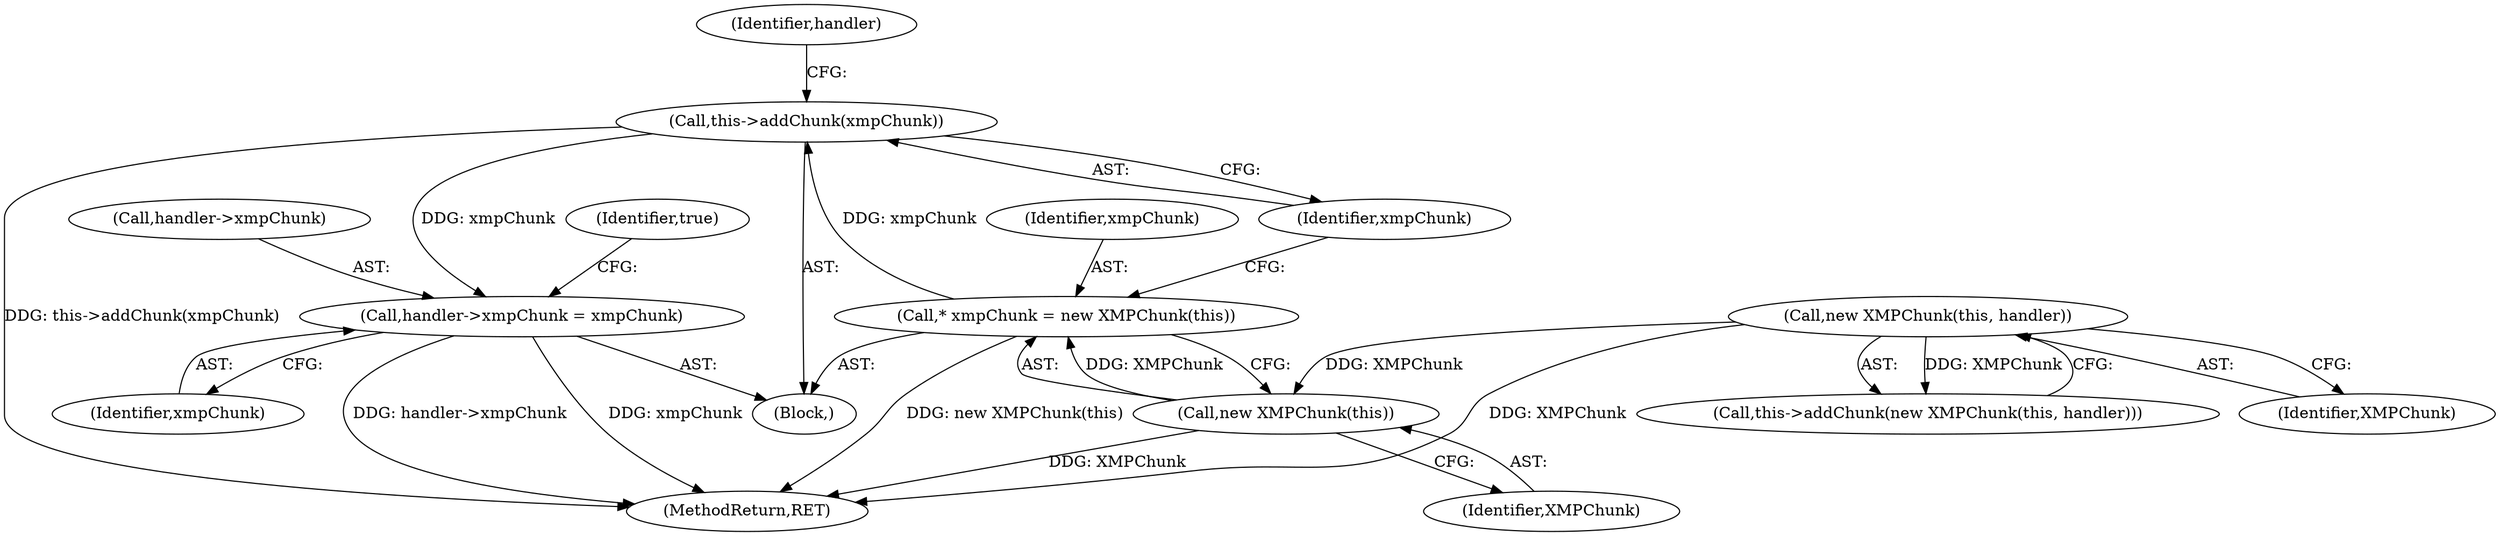 digraph "0_exempi_aabedb5e749dd59112a3fe1e8e08f2d934f56666@pointer" {
"1000370" [label="(Call,handler->xmpChunk = xmpChunk)"];
"1000368" [label="(Call,this->addChunk(xmpChunk))"];
"1000364" [label="(Call,* xmpChunk = new XMPChunk(this))"];
"1000366" [label="(Call,new XMPChunk(this))"];
"1000324" [label="(Call,new XMPChunk(this, handler))"];
"1000364" [label="(Call,* xmpChunk = new XMPChunk(this))"];
"1000376" [label="(Identifier,true)"];
"1000374" [label="(Identifier,xmpChunk)"];
"1000324" [label="(Call,new XMPChunk(this, handler))"];
"1000325" [label="(Identifier,XMPChunk)"];
"1000367" [label="(Identifier,XMPChunk)"];
"1000365" [label="(Identifier,xmpChunk)"];
"1000366" [label="(Call,new XMPChunk(this))"];
"1000370" [label="(Call,handler->xmpChunk = xmpChunk)"];
"1000323" [label="(Call,this->addChunk(new XMPChunk(this, handler)))"];
"1000372" [label="(Identifier,handler)"];
"1000371" [label="(Call,handler->xmpChunk)"];
"1000537" [label="(MethodReturn,RET)"];
"1000362" [label="(Block,)"];
"1000369" [label="(Identifier,xmpChunk)"];
"1000368" [label="(Call,this->addChunk(xmpChunk))"];
"1000370" -> "1000362"  [label="AST: "];
"1000370" -> "1000374"  [label="CFG: "];
"1000371" -> "1000370"  [label="AST: "];
"1000374" -> "1000370"  [label="AST: "];
"1000376" -> "1000370"  [label="CFG: "];
"1000370" -> "1000537"  [label="DDG: xmpChunk"];
"1000370" -> "1000537"  [label="DDG: handler->xmpChunk"];
"1000368" -> "1000370"  [label="DDG: xmpChunk"];
"1000368" -> "1000362"  [label="AST: "];
"1000368" -> "1000369"  [label="CFG: "];
"1000369" -> "1000368"  [label="AST: "];
"1000372" -> "1000368"  [label="CFG: "];
"1000368" -> "1000537"  [label="DDG: this->addChunk(xmpChunk)"];
"1000364" -> "1000368"  [label="DDG: xmpChunk"];
"1000364" -> "1000362"  [label="AST: "];
"1000364" -> "1000366"  [label="CFG: "];
"1000365" -> "1000364"  [label="AST: "];
"1000366" -> "1000364"  [label="AST: "];
"1000369" -> "1000364"  [label="CFG: "];
"1000364" -> "1000537"  [label="DDG: new XMPChunk(this)"];
"1000366" -> "1000364"  [label="DDG: XMPChunk"];
"1000366" -> "1000367"  [label="CFG: "];
"1000367" -> "1000366"  [label="AST: "];
"1000366" -> "1000537"  [label="DDG: XMPChunk"];
"1000324" -> "1000366"  [label="DDG: XMPChunk"];
"1000324" -> "1000323"  [label="AST: "];
"1000324" -> "1000325"  [label="CFG: "];
"1000325" -> "1000324"  [label="AST: "];
"1000323" -> "1000324"  [label="CFG: "];
"1000324" -> "1000537"  [label="DDG: XMPChunk"];
"1000324" -> "1000323"  [label="DDG: XMPChunk"];
}
